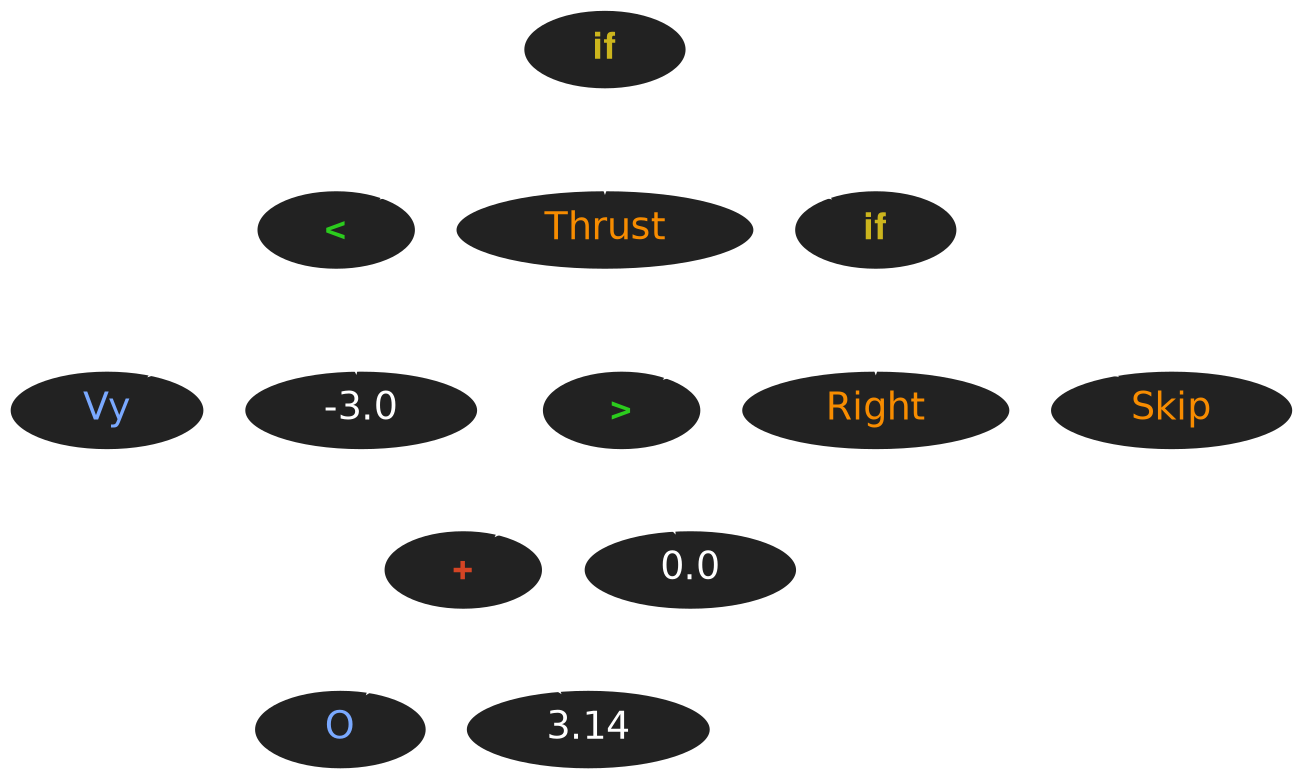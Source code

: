 digraph G {
    node [fontname=helvetica, fontsize=18, color="white", fontcolor="white", penwidth=2.0, margin="0.31,0.055", fillcolor="#222222", style="filled"];
    edge [fontname=helvetica, fontsize=10, color="white", fontcolor="white", penwidth=2.0];
    graph [bgcolor="transparent", fontcolor="white"];

    if;
    if -> "<" [ label=cond ];
    "<" -> Vy;
    "<" -> -3.0;
    if -> "Thrust" [ label=" then" ];
    if2 [ label="if" ];
    if -> if2 [ label=else ];
    if2 -> ">" [ label=cond ];
    ">" -> "+";
    "+" -> O;
    "+" -> 3.14;
    ">" -> 0.0;
    if2 -> Right [ label=" then" ];
    if2 -> Skip [ label=else ];


    if, if2 [ fontcolor="#CCB51D", fontname="helvetica bold" ];
    ">", "<" [ fontcolor="#2BCC1D", fontname="helvetica bold" ];
    "+" [ fontcolor="#D44424", fontname="helvetica bold" ];
    Thrust, Right, Skip [ fontcolor="#F78C00" ];
    Vy, O [ fontcolor="#7AA9FF" ];
}
